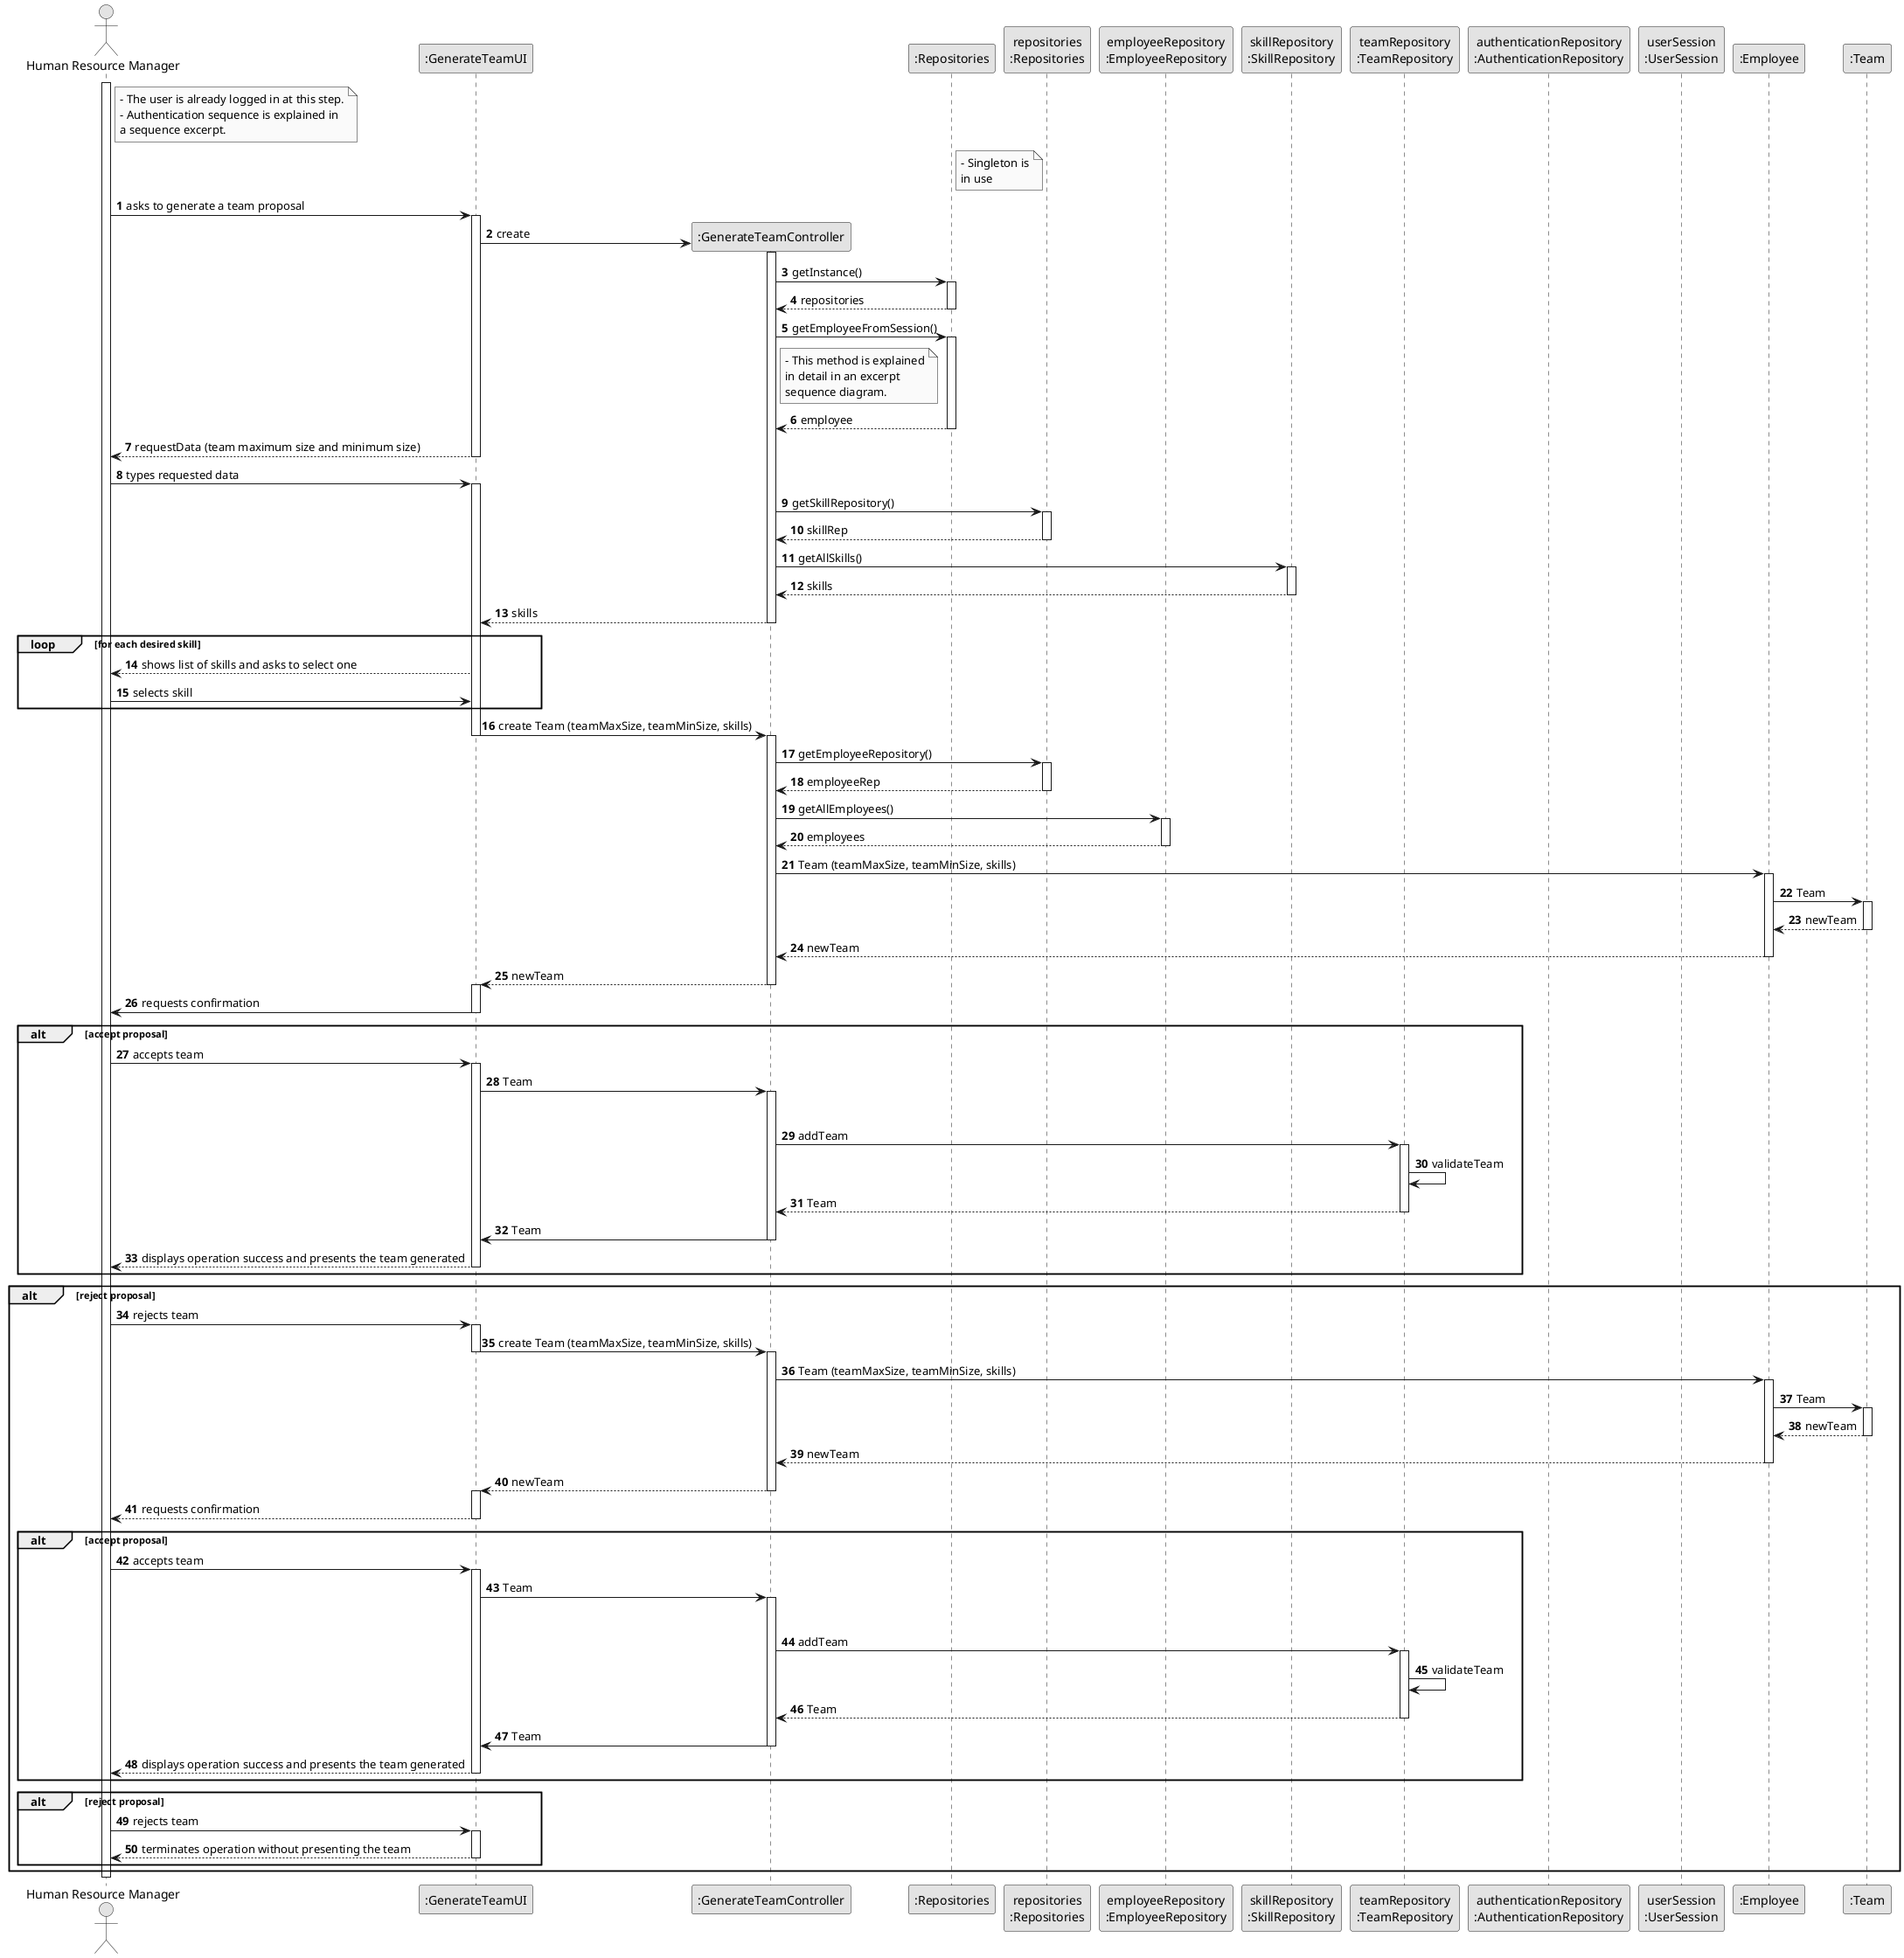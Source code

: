@startuml
skinparam monochrome true
skinparam packageStyle rectangle
skinparam shadowing false

autonumber

'hide footbox

actor "Human Resource Manager" as HRM
participant ":GenerateTeamUI" as UI
participant ":GenerateTeamController" as controller
participant ":Repositories" as singleton
participant "repositories\n:Repositories" as rep
participant "employeeRepository\n:EmployeeRepository" as employeeRep
participant "skillRepository\n:SkillRepository" as skillRep
participant "teamRepository\n:TeamRepository" as teamRep
participant "authenticationRepository\n:AuthenticationRepository" as AUTH_REPO
participant "userSession\n:UserSession" as USR_SESSION
participant ":Employee" as employee
participant ":Team" as Team

note right of HRM
    - The user is already logged in at this step.
    - Authentication sequence is explained in
    a sequence excerpt.
end note

note right of singleton
    - Singleton is
    in use
end note

        activate HRM

        HRM -> UI : asks to generate a team proposal
        activate UI
            'create controller
        UI -> controller** : create
        activate controller

        controller-> singleton : getInstance()
        activate singleton

        singleton --> controller : repositories
        deactivate singleton

        controller -> singleton : getEmployeeFromSession()

        note right of controller
            - This method is explained
            in detail in an excerpt
            sequence diagram.
        end note

        activate singleton

        singleton --> controller : employee

        deactivate singleton

        'requests the HRM to input data
        UI --> HRM : requestData (team maximum size and minimum size)
        deactivate UI

        HRM -> UI : types requested data
        activate UI

        controller -> rep : getSkillRepository()
        activate rep

        rep --> controller : skillRep
        deactivate rep

        controller -> skillRep : getAllSkills()
        activate skillRep

        skillRep --> controller : skills
        deactivate skillRep


        controller --> UI : skills
        deactivate controller

        loop for each desired skill
        UI --> HRM : shows list of skills and asks to select one

        HRM -> UI : selects skill
        end

        UI -> controller : create Team (teamMaxSize, teamMinSize, skills)
        deactivate UI
        activate controller

        controller -> rep : getEmployeeRepository()
        activate rep

        rep --> controller : employeeRep
        deactivate rep

        controller -> employeeRep : getAllEmployees()
        activate employeeRep

        employeeRep --> controller : employees
        deactivate employeeRep

        controller -> employee : Team (teamMaxSize, teamMinSize, skills)
        activate employee

        employee -> Team: Team
        activate Team

        Team --> employee : newTeam
        deactivate Team

        employee --> controller : newTeam
        deactivate employee

        controller --> UI : newTeam
        deactivate controller
        activate UI

        UI -> HRM : requests confirmation
        deactivate UI

        alt accept proposal

        HRM -> UI : accepts team
        activate UI

        UI -> controller: Team
        activate controller
        deactivate employee

        controller -> teamRep : addTeam
        activate teamRep

        teamRep -> teamRep : validateTeam

        teamRep --> controller : Team
        deactivate teamRep

        controller -> UI: Team
        deactivate controller

        UI --> HRM : displays operation success and presents the team generated
        deactivate UI

        end

        alt reject proposal

        HRM -> UI : rejects team
        activate UI


        UI -> controller : create Team (teamMaxSize, teamMinSize, skills)
        deactivate UI
        activate controller

        controller -> employee : Team (teamMaxSize, teamMinSize, skills)
        activate employee

        employee -> Team: Team
        activate Team

        Team --> employee : newTeam
        deactivate Team

        employee --> controller : newTeam
        deactivate employee


        controller --> UI : newTeam
        deactivate controller
        activate UI

        UI --> HRM: requests confirmation
        deactivate UI
        deactivate controller

        alt accept proposal

        HRM -> UI : accepts team
        activate UI

        UI -> controller: Team
        activate controller
        deactivate employee

        controller -> teamRep : addTeam
        activate teamRep

        teamRep -> teamRep : validateTeam

        teamRep --> controller : Team
        deactivate teamRep

        controller -> UI: Team
        deactivate controller

        UI --> HRM : displays operation success and presents the team generated
        deactivate UI

        end

        alt reject proposal

        HRM -> UI: rejects team
        activate UI

        UI --> HRM: terminates operation without presenting the team
        deactivate UI

        end

        end

        deactivate UI

        deactivate HRM

@enduml